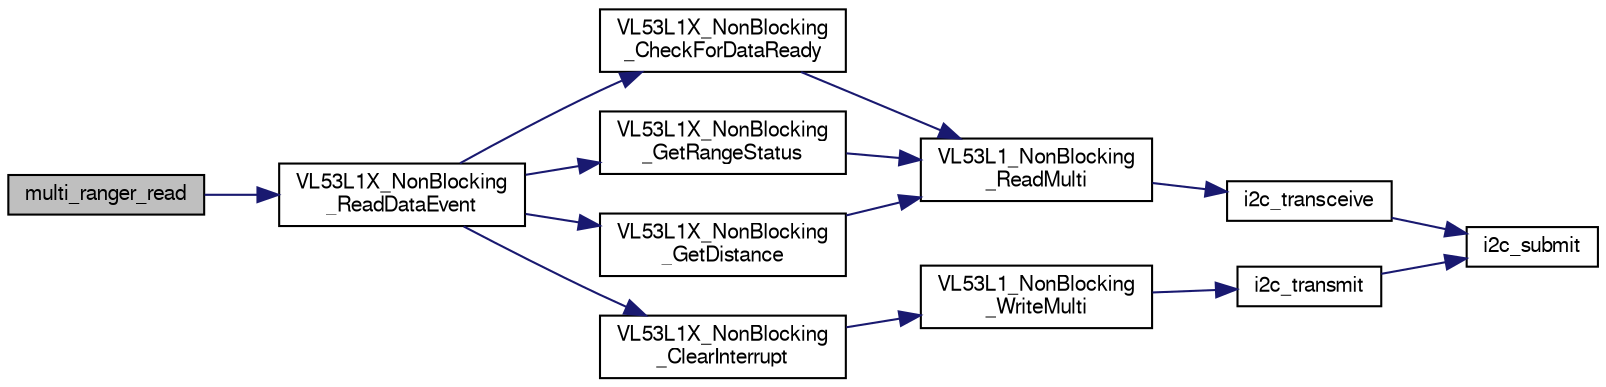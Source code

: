 digraph "multi_ranger_read"
{
  edge [fontname="FreeSans",fontsize="10",labelfontname="FreeSans",labelfontsize="10"];
  node [fontname="FreeSans",fontsize="10",shape=record];
  rankdir="LR";
  Node1 [label="multi_ranger_read",height=0.2,width=0.4,color="black", fillcolor="grey75", style="filled", fontcolor="black"];
  Node1 -> Node2 [color="midnightblue",fontsize="10",style="solid",fontname="FreeSans"];
  Node2 [label="VL53L1X_NonBlocking\l_ReadDataEvent",height=0.2,width=0.4,color="black", fillcolor="white", style="filled",URL="$vl53l1x__nonblocking_8c.html#ae15f0a1990480af4669e18523d1b16b0",tooltip="Implement non-blocking read sequence The data reading actually starts when the read_state is set to V..."];
  Node2 -> Node3 [color="midnightblue",fontsize="10",style="solid",fontname="FreeSans"];
  Node3 [label="VL53L1X_NonBlocking\l_CheckForDataReady",height=0.2,width=0.4,color="black", fillcolor="white", style="filled",URL="$vl53l1x__nonblocking_8c.html#a8e8516a4ceb5cc17f33c323bf5f839b7",tooltip="This function checks if the new ranging data is available by polling the dedicated register..."];
  Node3 -> Node4 [color="midnightblue",fontsize="10",style="solid",fontname="FreeSans"];
  Node4 [label="VL53L1_NonBlocking\l_ReadMulti",height=0.2,width=0.4,color="black", fillcolor="white", style="filled",URL="$vl53l1x__nonblocking_8c.html#a40075e3c54c6a8d9ce3b1f2fb2cef1c3"];
  Node4 -> Node5 [color="midnightblue",fontsize="10",style="solid",fontname="FreeSans"];
  Node5 [label="i2c_transceive",height=0.2,width=0.4,color="black", fillcolor="white", style="filled",URL="$group__i2c.html#gafb731922c9fb73255aa4cc11e34bfbd6",tooltip="Submit a write/read transaction. "];
  Node5 -> Node6 [color="midnightblue",fontsize="10",style="solid",fontname="FreeSans"];
  Node6 [label="i2c_submit",height=0.2,width=0.4,color="black", fillcolor="white", style="filled",URL="$group__i2c.html#ga4eed48e542a9c71b93372f5a38d7e367",tooltip="Submit a I2C transaction. "];
  Node2 -> Node7 [color="midnightblue",fontsize="10",style="solid",fontname="FreeSans"];
  Node7 [label="VL53L1X_NonBlocking\l_GetRangeStatus",height=0.2,width=0.4,color="black", fillcolor="white", style="filled",URL="$vl53l1x__nonblocking_8c.html#a6cd73e6df6116cd6707a25177786f82a",tooltip="This function returns the range status to discard wrong measurments. "];
  Node7 -> Node4 [color="midnightblue",fontsize="10",style="solid",fontname="FreeSans"];
  Node2 -> Node8 [color="midnightblue",fontsize="10",style="solid",fontname="FreeSans"];
  Node8 [label="VL53L1X_NonBlocking\l_GetDistance",height=0.2,width=0.4,color="black", fillcolor="white", style="filled",URL="$vl53l1x__nonblocking_8c.html#a5a86352c48d28857538713dba0f210c5",tooltip="This function returns the distance measured by the sensor in mm. "];
  Node8 -> Node4 [color="midnightblue",fontsize="10",style="solid",fontname="FreeSans"];
  Node2 -> Node9 [color="midnightblue",fontsize="10",style="solid",fontname="FreeSans"];
  Node9 [label="VL53L1X_NonBlocking\l_ClearInterrupt",height=0.2,width=0.4,color="black", fillcolor="white", style="filled",URL="$vl53l1x__nonblocking_8c.html#a99be979805273ff0a6ab8283a1df0b2a",tooltip="This function clears the interrupt, to be called after a ranging data reading to arm the interrupt fo..."];
  Node9 -> Node10 [color="midnightblue",fontsize="10",style="solid",fontname="FreeSans"];
  Node10 [label="VL53L1_NonBlocking\l_WriteMulti",height=0.2,width=0.4,color="black", fillcolor="white", style="filled",URL="$vl53l1x__nonblocking_8c.html#acccd356803aea344aafa214bba106ac6"];
  Node10 -> Node11 [color="midnightblue",fontsize="10",style="solid",fontname="FreeSans"];
  Node11 [label="i2c_transmit",height=0.2,width=0.4,color="black", fillcolor="white", style="filled",URL="$group__i2c.html#ga54405aa058f14a143b8b1b5380015927",tooltip="Submit a write only transaction. "];
  Node11 -> Node6 [color="midnightblue",fontsize="10",style="solid",fontname="FreeSans"];
}
